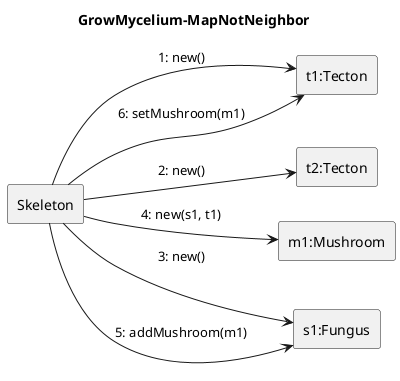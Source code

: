 @startuml Grow-mycelium/map-not-neighbor
'skinparam linetype ortho
left to right direction
title GrowMycelium-MapNotNeighbor

rectangle Skeleton

rectangle "t1:Tecton" as t1
rectangle "t2:Tecton" as t2
rectangle "m1:Mushroom" as m1
rectangle "s1:Fungus" as s1


Skeleton --> t1: 1: new()
Skeleton --> t2: 2: new()
Skeleton --> s1: 3: new()
Skeleton --> m1: 4: new(s1, t1)
Skeleton --> s1 : 5: addMushroom(m1)
Skeleton --> t1 : 6: setMushroom(m1)


'TODO ez így még nem lesz jó, nincs minden attr. beallitva
'I know I know




@enduml